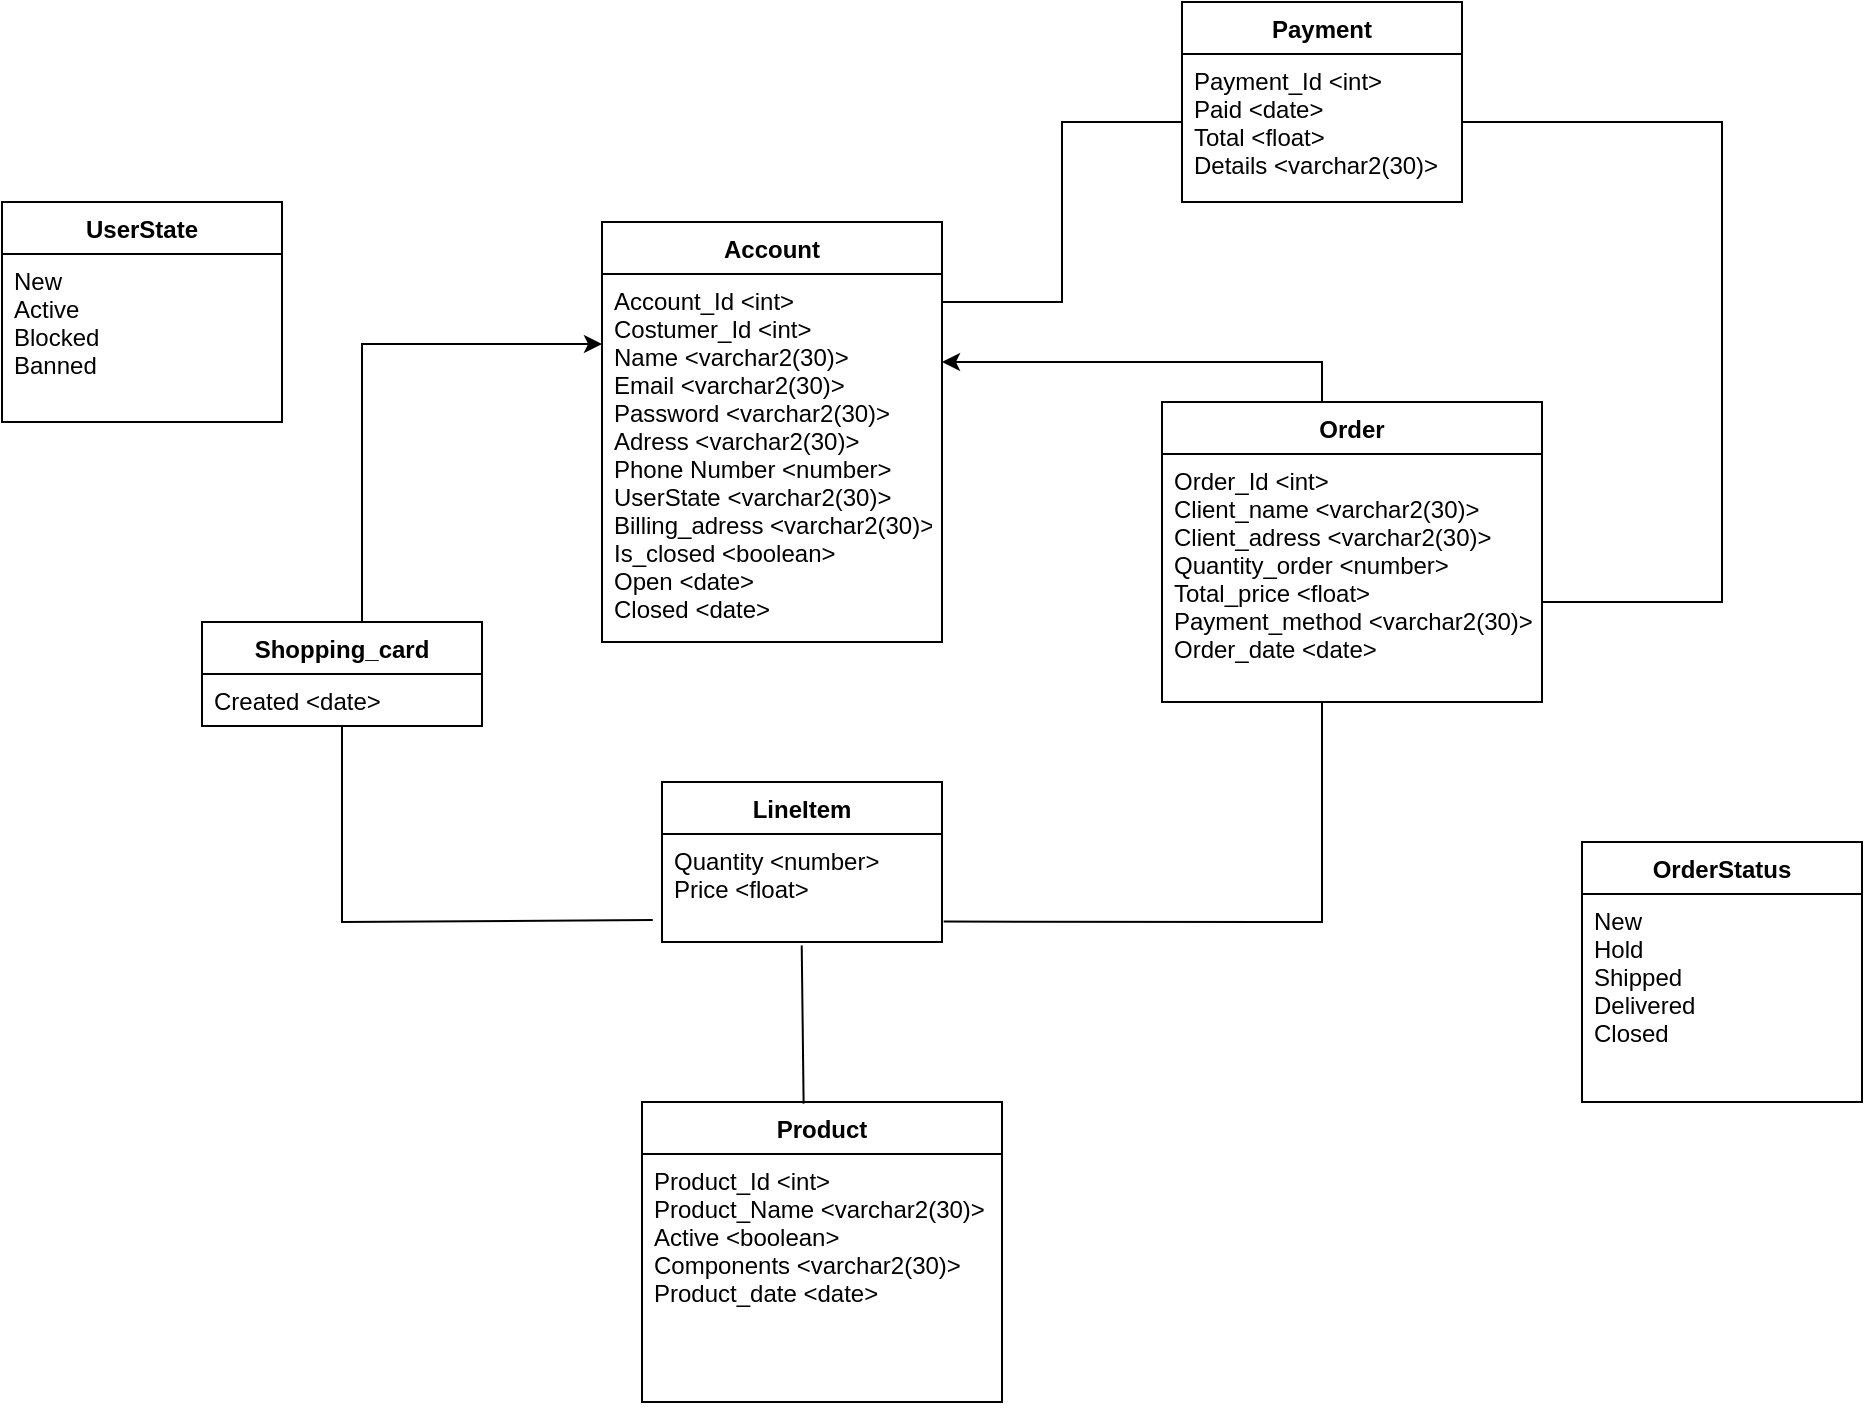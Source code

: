 <mxfile version="20.8.16" type="device"><diagram id="C5RBs43oDa-KdzZeNtuy" name="Page-1"><mxGraphModel dx="593" dy="1782" grid="1" gridSize="10" guides="1" tooltips="1" connect="1" arrows="1" fold="1" page="1" pageScale="1" pageWidth="827" pageHeight="1169" math="0" shadow="0"><root><mxCell id="WIyWlLk6GJQsqaUBKTNV-0"/><mxCell id="WIyWlLk6GJQsqaUBKTNV-1" parent="WIyWlLk6GJQsqaUBKTNV-0"/><mxCell id="zkfFHV4jXpPFQw0GAbJ--6" value="Product" style="swimlane;fontStyle=1;align=center;verticalAlign=top;childLayout=stackLayout;horizontal=1;startSize=26;horizontalStack=0;resizeParent=1;resizeLast=0;collapsible=1;marginBottom=0;rounded=0;shadow=0;strokeWidth=1;" parent="WIyWlLk6GJQsqaUBKTNV-1" vertex="1"><mxGeometry x="380" y="450" width="180" height="150" as="geometry"><mxRectangle x="130" y="380" width="160" height="26" as="alternateBounds"/></mxGeometry></mxCell><mxCell id="zkfFHV4jXpPFQw0GAbJ--7" value="Product_Id &lt;int&gt;&#10;Product_Name &lt;varchar2(30)&gt;&#10;Active &lt;boolean&gt;&#10;Components &lt;varchar2(30)&gt;&#10;Product_date &lt;date&gt;&#10;" style="text;align=left;verticalAlign=top;spacingLeft=4;spacingRight=4;overflow=hidden;rotatable=0;points=[[0,0.5],[1,0.5]];portConstraint=eastwest;" parent="zkfFHV4jXpPFQw0GAbJ--6" vertex="1"><mxGeometry y="26" width="180" height="124" as="geometry"/></mxCell><mxCell id="zkfFHV4jXpPFQw0GAbJ--13" value="Order" style="swimlane;fontStyle=1;align=center;verticalAlign=top;childLayout=stackLayout;horizontal=1;startSize=26;horizontalStack=0;resizeParent=1;resizeLast=0;collapsible=1;marginBottom=0;rounded=0;shadow=0;strokeWidth=1;" parent="WIyWlLk6GJQsqaUBKTNV-1" vertex="1"><mxGeometry x="640" y="100" width="190" height="150" as="geometry"><mxRectangle x="340" y="380" width="170" height="26" as="alternateBounds"/></mxGeometry></mxCell><mxCell id="zkfFHV4jXpPFQw0GAbJ--14" value="Order_Id &lt;int&gt;&#10;Client_name &lt;varchar2(30)&gt;&#10;Client_adress &lt;varchar2(30)&gt;&#10;Quantity_order &lt;number&gt;&#10;Total_price &lt;float&gt;&#10;Payment_method &lt;varchar2(30)&gt;&#10;Order_date &lt;date&gt;&#10;" style="text;align=left;verticalAlign=top;spacingLeft=4;spacingRight=4;overflow=hidden;rotatable=0;points=[[0,0.5],[1,0.5]];portConstraint=eastwest;" parent="zkfFHV4jXpPFQw0GAbJ--13" vertex="1"><mxGeometry y="26" width="190" height="124" as="geometry"/></mxCell><mxCell id="SFP-cv8RdbBREGsYwhcC-13" value="Account" style="swimlane;fontStyle=1;align=center;verticalAlign=top;childLayout=stackLayout;horizontal=1;startSize=26;horizontalStack=0;resizeParent=1;resizeParentMax=0;resizeLast=0;collapsible=1;marginBottom=0;" parent="WIyWlLk6GJQsqaUBKTNV-1" vertex="1"><mxGeometry x="360" y="10" width="170" height="210" as="geometry"/></mxCell><mxCell id="SFP-cv8RdbBREGsYwhcC-14" value="Account_Id &lt;int&gt;&#10;Costumer_Id &lt;int&gt;&#10;Name &lt;varchar2(30)&gt;&#10;Email &lt;varchar2(30)&gt;&#10;Password &lt;varchar2(30)&gt;&#10;Adress &lt;varchar2(30)&gt;&#10;Phone Number &lt;number&gt;&#10;UserState &lt;varchar2(30)&gt;&#10;Billing_adress &lt;varchar2(30)&gt;&#10;Is_closed &lt;boolean&gt;&#10;Open &lt;date&gt;&#10;Closed &lt;date&gt;&#10;" style="text;strokeColor=none;fillColor=none;align=left;verticalAlign=top;spacingLeft=4;spacingRight=4;overflow=hidden;rotatable=0;points=[[0,0.5],[1,0.5]];portConstraint=eastwest;" parent="SFP-cv8RdbBREGsYwhcC-13" vertex="1"><mxGeometry y="26" width="170" height="184" as="geometry"/></mxCell><mxCell id="SFP-cv8RdbBREGsYwhcC-17" value="Shopping_card" style="swimlane;fontStyle=1;childLayout=stackLayout;horizontal=1;startSize=26;fillColor=none;horizontalStack=0;resizeParent=1;resizeParentMax=0;resizeLast=0;collapsible=1;marginBottom=0;" parent="WIyWlLk6GJQsqaUBKTNV-1" vertex="1"><mxGeometry x="160" y="210" width="140" height="52" as="geometry"/></mxCell><mxCell id="SFP-cv8RdbBREGsYwhcC-18" value="Created &lt;date&gt;" style="text;strokeColor=none;fillColor=none;align=left;verticalAlign=top;spacingLeft=4;spacingRight=4;overflow=hidden;rotatable=0;points=[[0,0.5],[1,0.5]];portConstraint=eastwest;" parent="SFP-cv8RdbBREGsYwhcC-17" vertex="1"><mxGeometry y="26" width="140" height="26" as="geometry"/></mxCell><mxCell id="SFP-cv8RdbBREGsYwhcC-21" value="UserState" style="swimlane;fontStyle=1;childLayout=stackLayout;horizontal=1;startSize=26;fillColor=none;horizontalStack=0;resizeParent=1;resizeParentMax=0;resizeLast=0;collapsible=1;marginBottom=0;" parent="WIyWlLk6GJQsqaUBKTNV-1" vertex="1"><mxGeometry x="60" width="140" height="110" as="geometry"/></mxCell><mxCell id="SFP-cv8RdbBREGsYwhcC-22" value="New&#10;Active&#10;Blocked&#10;Banned" style="text;strokeColor=none;fillColor=none;align=left;verticalAlign=top;spacingLeft=4;spacingRight=4;overflow=hidden;rotatable=0;points=[[0,0.5],[1,0.5]];portConstraint=eastwest;" parent="SFP-cv8RdbBREGsYwhcC-21" vertex="1"><mxGeometry y="26" width="140" height="84" as="geometry"/></mxCell><mxCell id="SFP-cv8RdbBREGsYwhcC-29" value="OrderStatus" style="swimlane;fontStyle=1;childLayout=stackLayout;horizontal=1;startSize=26;fillColor=none;horizontalStack=0;resizeParent=1;resizeParentMax=0;resizeLast=0;collapsible=1;marginBottom=0;" parent="WIyWlLk6GJQsqaUBKTNV-1" vertex="1"><mxGeometry x="850" y="320" width="140" height="130" as="geometry"/></mxCell><mxCell id="SFP-cv8RdbBREGsYwhcC-30" value="New&#10;Hold&#10;Shipped&#10;Delivered&#10;Closed" style="text;strokeColor=none;fillColor=none;align=left;verticalAlign=top;spacingLeft=4;spacingRight=4;overflow=hidden;rotatable=0;points=[[0,0.5],[1,0.5]];portConstraint=eastwest;" parent="SFP-cv8RdbBREGsYwhcC-29" vertex="1"><mxGeometry y="26" width="140" height="104" as="geometry"/></mxCell><mxCell id="SFP-cv8RdbBREGsYwhcC-35" value="LineItem" style="swimlane;fontStyle=1;childLayout=stackLayout;horizontal=1;startSize=26;fillColor=none;horizontalStack=0;resizeParent=1;resizeParentMax=0;resizeLast=0;collapsible=1;marginBottom=0;" parent="WIyWlLk6GJQsqaUBKTNV-1" vertex="1"><mxGeometry x="390" y="290" width="140" height="80" as="geometry"/></mxCell><mxCell id="SFP-cv8RdbBREGsYwhcC-36" value="Quantity &lt;number&gt;&#10;Price &lt;float&gt;&#10;" style="text;strokeColor=none;fillColor=none;align=left;verticalAlign=top;spacingLeft=4;spacingRight=4;overflow=hidden;rotatable=0;points=[[0,0.5],[1,0.5]];portConstraint=eastwest;" parent="SFP-cv8RdbBREGsYwhcC-35" vertex="1"><mxGeometry y="26" width="140" height="54" as="geometry"/></mxCell><mxCell id="yBX3GYbmJhHeZVrSj5Ny-0" value="Payment" style="swimlane;fontStyle=1;childLayout=stackLayout;horizontal=1;startSize=26;fillColor=none;horizontalStack=0;resizeParent=1;resizeParentMax=0;resizeLast=0;collapsible=1;marginBottom=0;" parent="WIyWlLk6GJQsqaUBKTNV-1" vertex="1"><mxGeometry x="650" y="-100" width="140" height="100" as="geometry"/></mxCell><mxCell id="yBX3GYbmJhHeZVrSj5Ny-1" value="Payment_Id &lt;int&gt;&#10;Paid &lt;date&gt;&#10;Total &lt;float&gt;&#10;Details &lt;varchar2(30)&gt;" style="text;strokeColor=none;fillColor=none;align=left;verticalAlign=top;spacingLeft=4;spacingRight=4;overflow=hidden;rotatable=0;points=[[0,0.5],[1,0.5]];portConstraint=eastwest;" parent="yBX3GYbmJhHeZVrSj5Ny-0" vertex="1"><mxGeometry y="26" width="140" height="74" as="geometry"/></mxCell><mxCell id="yBX3GYbmJhHeZVrSj5Ny-14" value="" style="endArrow=classic;html=1;rounded=0;" parent="WIyWlLk6GJQsqaUBKTNV-1" edge="1"><mxGeometry width="50" height="50" relative="1" as="geometry"><mxPoint x="240" y="210" as="sourcePoint"/><mxPoint x="360" y="71" as="targetPoint"/><Array as="points"><mxPoint x="240" y="71"/></Array></mxGeometry></mxCell><mxCell id="yBX3GYbmJhHeZVrSj5Ny-15" value="" style="endArrow=none;html=1;rounded=0;exitX=-0.033;exitY=0.796;exitDx=0;exitDy=0;exitPerimeter=0;" parent="WIyWlLk6GJQsqaUBKTNV-1" source="SFP-cv8RdbBREGsYwhcC-36" edge="1"><mxGeometry width="50" height="50" relative="1" as="geometry"><mxPoint x="180" y="312" as="sourcePoint"/><mxPoint x="230" y="262" as="targetPoint"/><Array as="points"><mxPoint x="230" y="360"/></Array></mxGeometry></mxCell><mxCell id="yBX3GYbmJhHeZVrSj5Ny-16" value="" style="endArrow=none;html=1;rounded=0;exitX=0.027;exitY=1.027;exitDx=0;exitDy=0;entryX=0.499;entryY=1.033;entryDx=0;entryDy=0;entryPerimeter=0;exitPerimeter=0;" parent="WIyWlLk6GJQsqaUBKTNV-1" target="SFP-cv8RdbBREGsYwhcC-36" edge="1"><mxGeometry width="50" height="50" relative="1" as="geometry"><mxPoint x="460.81" y="450.81" as="sourcePoint"/><mxPoint x="464" y="370" as="targetPoint"/></mxGeometry></mxCell><mxCell id="yBX3GYbmJhHeZVrSj5Ny-18" value="" style="endArrow=classic;html=1;rounded=0;" parent="WIyWlLk6GJQsqaUBKTNV-1" edge="1"><mxGeometry width="50" height="50" relative="1" as="geometry"><mxPoint x="720" y="100" as="sourcePoint"/><mxPoint x="530" y="80" as="targetPoint"/><Array as="points"><mxPoint x="720" y="80"/></Array></mxGeometry></mxCell><mxCell id="yBX3GYbmJhHeZVrSj5Ny-20" value="" style="endArrow=none;html=1;rounded=0;" parent="WIyWlLk6GJQsqaUBKTNV-1" edge="1"><mxGeometry width="50" height="50" relative="1" as="geometry"><mxPoint x="530" y="50" as="sourcePoint"/><mxPoint x="650" y="-40" as="targetPoint"/><Array as="points"><mxPoint x="590" y="50"/><mxPoint x="590" y="-40"/></Array></mxGeometry></mxCell><mxCell id="yBX3GYbmJhHeZVrSj5Ny-25" value="" style="endArrow=none;html=1;rounded=0;" parent="WIyWlLk6GJQsqaUBKTNV-1" edge="1"><mxGeometry width="50" height="50" relative="1" as="geometry"><mxPoint x="830" y="200" as="sourcePoint"/><mxPoint x="790" y="-40" as="targetPoint"/><Array as="points"><mxPoint x="920" y="200"/><mxPoint x="920" y="-40"/></Array></mxGeometry></mxCell><mxCell id="L_-xOZDL3T-Bq3CbDjsU-0" value="" style="endArrow=none;html=1;rounded=0;exitX=1.006;exitY=0.811;exitDx=0;exitDy=0;exitPerimeter=0;" parent="WIyWlLk6GJQsqaUBKTNV-1" source="SFP-cv8RdbBREGsYwhcC-36" edge="1"><mxGeometry width="50" height="50" relative="1" as="geometry"><mxPoint x="670" y="334" as="sourcePoint"/><mxPoint x="720" y="250" as="targetPoint"/><Array as="points"><mxPoint x="720" y="360"/></Array></mxGeometry></mxCell></root></mxGraphModel></diagram></mxfile>